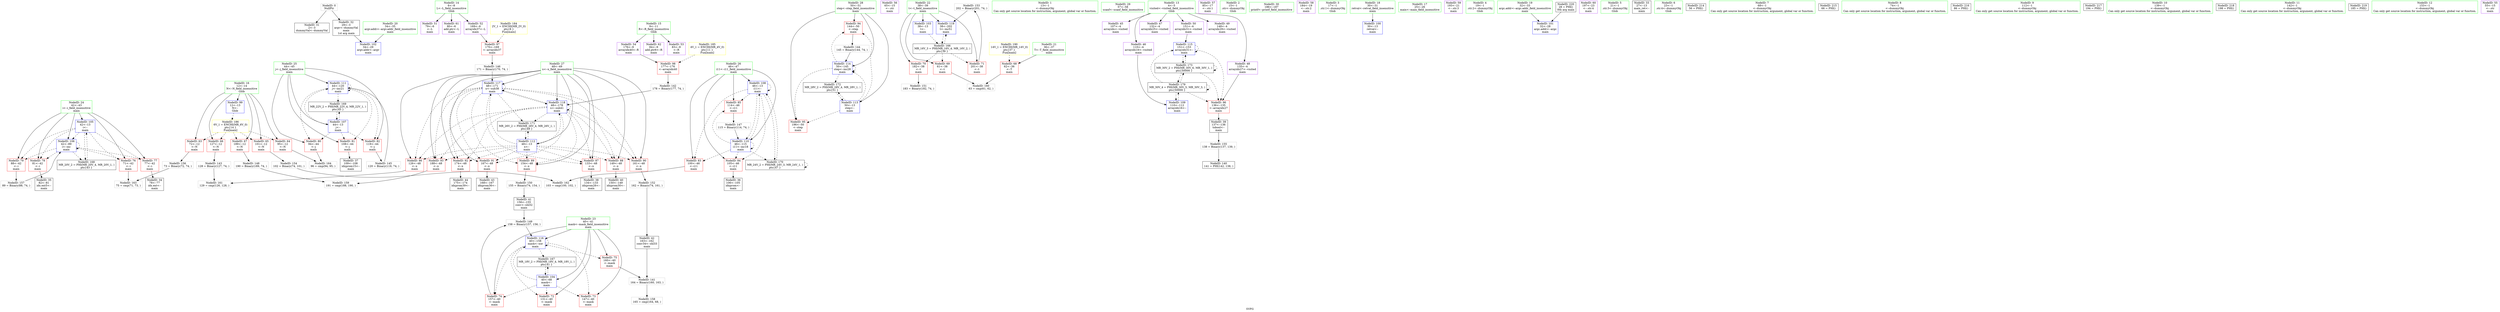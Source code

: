digraph "SVFG" {
	label="SVFG";

	Node0x55e7370e2b60 [shape=record,color=grey,label="{NodeID: 0\nNullPtr}"];
	Node0x55e7370e2b60 -> Node0x55e7370fbc60[style=solid];
	Node0x55e7370e2b60 -> Node0x55e7370fbd60[style=solid];
	Node0x55e7370fcb30 [shape=record,color=red,label="{NodeID: 97\n170\<--169\n\<--arrayidx37\nmain\n}"];
	Node0x55e7370fcb30 -> Node0x55e737104430[style=solid];
	Node0x55e7370e2520 [shape=record,color=green,label="{NodeID: 14\n6\<--8\nL\<--L_field_insensitive\nGlob }"];
	Node0x55e7370e2520 -> Node0x55e7370fdcf0[style=solid];
	Node0x55e7370e2520 -> Node0x55e7370fddc0[style=solid];
	Node0x55e7370e2520 -> Node0x55e7370fe510[style=solid];
	Node0x55e7370fd6c0 [shape=record,color=blue,label="{NodeID: 111\n44\<--120\nj\<--inc21\nmain\n}"];
	Node0x55e7370fd6c0 -> Node0x55e7370ff480[style=dashed];
	Node0x55e7370fd6c0 -> Node0x55e7370ff550[style=dashed];
	Node0x55e7370fd6c0 -> Node0x55e7370ff620[style=dashed];
	Node0x55e7370fd6c0 -> Node0x55e7370fd6c0[style=dashed];
	Node0x55e7370fd6c0 -> Node0x55e73710c900[style=dashed];
	Node0x55e7370fb9d0 [shape=record,color=green,label="{NodeID: 28\n50\<--51\nstep\<--step_field_insensitive\nmain\n}"];
	Node0x55e7370fb9d0 -> Node0x55e7370fffe0[style=solid];
	Node0x55e7370fb9d0 -> Node0x55e7371000b0[style=solid];
	Node0x55e7370fb9d0 -> Node0x55e7370fd860[style=solid];
	Node0x55e7370fb9d0 -> Node0x55e7370fd930[style=solid];
	Node0x55e7370fc580 [shape=record,color=black,label="{NodeID: 42\n163\<--162\nconv34\<--shl33\nmain\n}"];
	Node0x55e7370fc580 -> Node0x55e737103cb0[style=solid];
	Node0x55e7370fe100 [shape=record,color=purple,label="{NodeID: 56\n65\<--15\n\<--.str\nmain\n}"];
	Node0x55e737104eb0 [shape=record,color=grey,label="{NodeID: 153\n202 = Binary(201, 74, )\n}"];
	Node0x55e737104eb0 -> Node0x55e737102460[style=solid];
	Node0x55e7370fec60 [shape=record,color=red,label="{NodeID: 70\n182\<--38\n\<--t\nmain\n}"];
	Node0x55e7370fec60 -> Node0x55e737104bb0[style=solid];
	Node0x55e73710bf00 [shape=record,color=black,label="{NodeID: 167\nMR_18V_2 = PHI(MR_18V_4, MR_18V_1, )\npts\{41 \}\n}"];
	Node0x55e73710bf00 -> Node0x55e7370fd110[style=dashed];
	Node0x55e7370ff7c0 [shape=record,color=red,label="{NodeID: 84\n105\<--46\n\<--i11\nmain\n}"];
	Node0x55e7370ff7c0 -> Node0x55e7370fc0a0[style=solid];
	Node0x55e7370e2280 [shape=record,color=green,label="{NodeID: 1\n13\<--1\n\<--dummyObj\nCan only get source location for instruction, argument, global var or function.}"];
	Node0x55e7370fcc00 [shape=record,color=red,label="{NodeID: 98\n177\<--176\n\<--arrayidx40\nmain\n}"];
	Node0x55e7370fcc00 -> Node0x55e737103e30[style=solid];
	Node0x55e7370e25f0 [shape=record,color=green,label="{NodeID: 15\n9\<--11\nR\<--R_field_insensitive\nGlob }"];
	Node0x55e7370e25f0 -> Node0x55e7370fde90[style=solid];
	Node0x55e7370e25f0 -> Node0x55e7370fdf60[style=solid];
	Node0x55e7370e25f0 -> Node0x55e7370fe5e0[style=solid];
	Node0x55e7370fd790 [shape=record,color=blue,label="{NodeID: 112\n48\<--13\nx\<--\nmain\n}"];
	Node0x55e7370fd790 -> Node0x55e7370ff960[style=dashed];
	Node0x55e7370fd790 -> Node0x55e7370ffa30[style=dashed];
	Node0x55e7370fd790 -> Node0x55e7370ffb00[style=dashed];
	Node0x55e7370fd790 -> Node0x55e7370ffbd0[style=dashed];
	Node0x55e7370fd790 -> Node0x55e7370ffca0[style=dashed];
	Node0x55e7370fd790 -> Node0x55e7370ffd70[style=dashed];
	Node0x55e7370fd790 -> Node0x55e7370ffe40[style=dashed];
	Node0x55e7370fd790 -> Node0x55e7370fff10[style=dashed];
	Node0x55e7370fd790 -> Node0x55e7371022c0[style=dashed];
	Node0x55e7370fd790 -> Node0x55e737102390[style=dashed];
	Node0x55e7370fd790 -> Node0x55e73710d300[style=dashed];
	Node0x55e7370fba60 [shape=record,color=green,label="{NodeID: 29\n57\<--58\nscanf\<--scanf_field_insensitive\n}"];
	Node0x55e7370fc650 [shape=record,color=black,label="{NodeID: 43\n168\<--167\nidxprom36\<--\nmain\n}"];
	Node0x55e736f1d780 [shape=record,color=black,label="{NodeID: 140\n141 = PHI(142, 138, )\n}"];
	Node0x55e7370fe1d0 [shape=record,color=purple,label="{NodeID: 57\n85\<--17\n\<--.str.1\nmain\n}"];
	Node0x55e737105030 [shape=record,color=grey,label="{NodeID: 154\n102 = Binary(74, 101, )\n}"];
	Node0x55e737105030 -> Node0x55e737105c30[style=solid];
	Node0x55e7370fed30 [shape=record,color=red,label="{NodeID: 71\n201\<--38\n\<--t\nmain\n}"];
	Node0x55e7370fed30 -> Node0x55e737104eb0[style=solid];
	Node0x55e73710c400 [shape=record,color=black,label="{NodeID: 168\nMR_20V_2 = PHI(MR_20V_4, MR_20V_1, )\npts\{43 \}\n}"];
	Node0x55e73710c400 -> Node0x55e7370fd1e0[style=dashed];
	Node0x55e7370ff890 [shape=record,color=red,label="{NodeID: 85\n114\<--46\n\<--i11\nmain\n}"];
	Node0x55e7370ff890 -> Node0x55e7371045b0[style=solid];
	Node0x55e7370e18d0 [shape=record,color=green,label="{NodeID: 2\n15\<--1\n.str\<--dummyObj\nGlob }"];
	Node0x55e7370fccd0 [shape=record,color=blue,label="{NodeID: 99\n12\<--13\nN\<--\nGlob }"];
	Node0x55e7370fccd0 -> Node0x55e737112000[style=dashed];
	Node0x55e7370e26f0 [shape=record,color=green,label="{NodeID: 16\n12\<--14\nN\<--N_field_insensitive\nGlob }"];
	Node0x55e7370e26f0 -> Node0x55e7370fe6b0[style=solid];
	Node0x55e7370e26f0 -> Node0x55e7370fe780[style=solid];
	Node0x55e7370e26f0 -> Node0x55e7370fe850[style=solid];
	Node0x55e7370e26f0 -> Node0x55e7370fe920[style=solid];
	Node0x55e7370e26f0 -> Node0x55e7370fe9f0[style=solid];
	Node0x55e7370e26f0 -> Node0x55e7370fccd0[style=solid];
	Node0x55e7370fd860 [shape=record,color=blue,label="{NodeID: 113\n50\<--13\nstep\<--\nmain\n}"];
	Node0x55e7370fd860 -> Node0x55e7370fffe0[style=dashed];
	Node0x55e7370fd860 -> Node0x55e7371000b0[style=dashed];
	Node0x55e7370fd860 -> Node0x55e7370fd930[style=dashed];
	Node0x55e7370fd860 -> Node0x55e73710d800[style=dashed];
	Node0x55e7370fbb60 [shape=record,color=green,label="{NodeID: 30\n186\<--187\nprintf\<--printf_field_insensitive\n}"];
	Node0x55e7370fc720 [shape=record,color=black,label="{NodeID: 44\n175\<--174\nidxprom39\<--\nmain\n}"];
	Node0x55e737103cb0 [shape=record,color=grey,label="{NodeID: 141\n164 = Binary(160, 163, )\n}"];
	Node0x55e737103cb0 -> Node0x55e737105630[style=solid];
	Node0x55e7370fe2a0 [shape=record,color=purple,label="{NodeID: 58\n184\<--19\n\<--.str.2\nmain\n}"];
	Node0x55e7371051b0 [shape=record,color=grey,label="{NodeID: 155\n138 = Binary(137, 139, )\n}"];
	Node0x55e7371051b0 -> Node0x55e736f1d780[style=solid];
	Node0x55e7370fee00 [shape=record,color=red,label="{NodeID: 72\n131\<--40\n\<--mask\nmain\n}"];
	Node0x55e73710c900 [shape=record,color=black,label="{NodeID: 169\nMR_22V_2 = PHI(MR_22V_4, MR_22V_1, )\npts\{45 \}\n}"];
	Node0x55e73710c900 -> Node0x55e7370fd380[style=dashed];
	Node0x55e7370ff960 [shape=record,color=red,label="{NodeID: 86\n126\<--48\n\<--x\nmain\n}"];
	Node0x55e7370ff960 -> Node0x55e737105ab0[style=solid];
	Node0x55e7370e1960 [shape=record,color=green,label="{NodeID: 3\n17\<--1\n.str.1\<--dummyObj\nGlob }"];
	Node0x55e7370fcdd0 [shape=record,color=blue,label="{NodeID: 100\n30\<--13\nretval\<--\nmain\n}"];
	Node0x55e7370e27f0 [shape=record,color=green,label="{NodeID: 17\n25\<--26\nmain\<--main_field_insensitive\n}"];
	Node0x55e7370fd930 [shape=record,color=blue,label="{NodeID: 114\n50\<--145\nstep\<--inc28\nmain\n}"];
	Node0x55e7370fd930 -> Node0x55e7370fffe0[style=dashed];
	Node0x55e7370fd930 -> Node0x55e7371000b0[style=dashed];
	Node0x55e7370fd930 -> Node0x55e7370fd930[style=dashed];
	Node0x55e7370fd930 -> Node0x55e73710d800[style=dashed];
	Node0x55e7370fbc60 [shape=record,color=black,label="{NodeID: 31\n2\<--3\ndummyVal\<--dummyVal\n}"];
	Node0x55e7370fc7f0 [shape=record,color=purple,label="{NodeID: 45\n107\<--4\narrayidx\<--visited\nmain\n}"];
	Node0x55e737103e30 [shape=record,color=grey,label="{NodeID: 142\n178 = Binary(177, 74, )\n}"];
	Node0x55e737103e30 -> Node0x55e737102390[style=solid];
	Node0x55e7370fe370 [shape=record,color=purple,label="{NodeID: 59\n193\<--21\n\<--.str.3\nmain\n}"];
	Node0x55e737105330 [shape=record,color=grey,label="{NodeID: 156\n73 = Binary(72, 74, )\n}"];
	Node0x55e737105330 -> Node0x55e737105db0[style=solid];
	Node0x55e7370feed0 [shape=record,color=red,label="{NodeID: 73\n147\<--40\n\<--mask\nmain\n}"];
	Node0x55e73710ce00 [shape=record,color=black,label="{NodeID: 170\nMR_24V_2 = PHI(MR_24V_3, MR_24V_1, )\npts\{47 \}\n}"];
	Node0x55e73710ce00 -> Node0x55e7370fd450[style=dashed];
	Node0x55e73710ce00 -> Node0x55e73710ce00[style=dashed];
	Node0x55e7370ffa30 [shape=record,color=red,label="{NodeID: 87\n133\<--48\n\<--x\nmain\n}"];
	Node0x55e7370ffa30 -> Node0x55e7370fc240[style=solid];
	Node0x55e7370fb0b0 [shape=record,color=green,label="{NodeID: 4\n19\<--1\n.str.2\<--dummyObj\nGlob }"];
	Node0x55e737111400 [shape=record,color=yellow,style=double,label="{NodeID: 184\n2V_1 = ENCHI(MR_2V_0)\npts\{8 \}\nFun[main]}"];
	Node0x55e737111400 -> Node0x55e7370fcb30[style=dashed];
	Node0x55e7370fcea0 [shape=record,color=blue,label="{NodeID: 101\n32\<--28\nargc.addr\<--argc\nmain\n}"];
	Node0x55e7370e28f0 [shape=record,color=green,label="{NodeID: 18\n30\<--31\nretval\<--retval_field_insensitive\nmain\n}"];
	Node0x55e7370e28f0 -> Node0x55e7370fcdd0[style=solid];
	Node0x55e7371021a0 [shape=record,color=blue,label="{NodeID: 115\n151\<--153\narrayidx31\<--\nmain\n}"];
	Node0x55e7371021a0 -> Node0x55e7370fca60[style=dashed];
	Node0x55e7371021a0 -> Node0x55e7371021a0[style=dashed];
	Node0x55e7371021a0 -> Node0x55e73710dd00[style=dashed];
	Node0x55e7370fbd60 [shape=record,color=black,label="{NodeID: 32\n29\<--3\nargv\<--dummyVal\nmain\n1st arg main }"];
	Node0x55e7370fbd60 -> Node0x55e7370fcf70[style=solid];
	Node0x55e7370fc8c0 [shape=record,color=purple,label="{NodeID: 46\n110\<--4\narrayidx16\<--visited\nmain\n}"];
	Node0x55e7370fc8c0 -> Node0x55e7370fd520[style=solid];
	Node0x55e737103fb0 [shape=record,color=grey,label="{NodeID: 143\n128 = Binary(127, 74, )\n}"];
	Node0x55e737103fb0 -> Node0x55e737105ab0[style=solid];
	Node0x55e7370fe440 [shape=record,color=purple,label="{NodeID: 60\n197\<--23\n\<--.str.4\nmain\n}"];
	Node0x55e7371054b0 [shape=record,color=grey,label="{NodeID: 157\n89 = Binary(88, 74, )\n}"];
	Node0x55e7371054b0 -> Node0x55e7370fd2b0[style=solid];
	Node0x55e7370fefa0 [shape=record,color=red,label="{NodeID: 74\n157\<--40\n\<--mask\nmain\n}"];
	Node0x55e7370fefa0 -> Node0x55e7371048b0[style=solid];
	Node0x55e73710d300 [shape=record,color=black,label="{NodeID: 171\nMR_26V_2 = PHI(MR_26V_4, MR_26V_1, )\npts\{49 \}\n}"];
	Node0x55e73710d300 -> Node0x55e7370fd790[style=dashed];
	Node0x55e7370ffb00 [shape=record,color=red,label="{NodeID: 88\n149\<--48\n\<--x\nmain\n}"];
	Node0x55e7370ffb00 -> Node0x55e7370fc3e0[style=solid];
	Node0x55e7370fb140 [shape=record,color=green,label="{NodeID: 5\n21\<--1\n.str.3\<--dummyObj\nGlob }"];
	Node0x55e737111f20 [shape=record,color=yellow,style=double,label="{NodeID: 185\n4V_1 = ENCHI(MR_4V_0)\npts\{11 \}\nFun[main]}"];
	Node0x55e737111f20 -> Node0x55e7370fcc00[style=dashed];
	Node0x55e7370fcf70 [shape=record,color=blue,label="{NodeID: 102\n34\<--29\nargv.addr\<--argv\nmain\n}"];
	Node0x55e7370e29c0 [shape=record,color=green,label="{NodeID: 19\n32\<--33\nargc.addr\<--argc.addr_field_insensitive\nmain\n}"];
	Node0x55e7370e29c0 -> Node0x55e7370fcea0[style=solid];
	Node0x55e737102230 [shape=record,color=blue,label="{NodeID: 116\n40\<--158\nmask\<--xor\nmain\n}"];
	Node0x55e737102230 -> Node0x55e7370fee00[style=dashed];
	Node0x55e737102230 -> Node0x55e7370feed0[style=dashed];
	Node0x55e737102230 -> Node0x55e7370fefa0[style=dashed];
	Node0x55e737102230 -> Node0x55e7370ff070[style=dashed];
	Node0x55e737102230 -> Node0x55e737102230[style=dashed];
	Node0x55e737102230 -> Node0x55e73710bf00[style=dashed];
	Node0x55e7370fbe30 [shape=record,color=black,label="{NodeID: 33\n27\<--13\nmain_ret\<--\nmain\n}"];
	Node0x55e7370fc990 [shape=record,color=purple,label="{NodeID: 47\n132\<--4\narrayidx25\<--visited\nmain\n}"];
	Node0x55e737104130 [shape=record,color=grey,label="{NodeID: 144\n145 = Binary(144, 74, )\n}"];
	Node0x55e737104130 -> Node0x55e7370fd930[style=solid];
	Node0x55e7370fe510 [shape=record,color=purple,label="{NodeID: 61\n80\<--6\nadd.ptr\<--L\nmain\n}"];
	Node0x55e737105630 [shape=record,color=grey,label="{NodeID: 158\n165 = cmp(164, 68, )\n}"];
	Node0x55e7370ff070 [shape=record,color=red,label="{NodeID: 75\n160\<--40\n\<--mask\nmain\n}"];
	Node0x55e7370ff070 -> Node0x55e737103cb0[style=solid];
	Node0x55e73710d800 [shape=record,color=black,label="{NodeID: 172\nMR_28V_2 = PHI(MR_28V_4, MR_28V_1, )\npts\{51 \}\n}"];
	Node0x55e73710d800 -> Node0x55e7370fd860[style=dashed];
	Node0x55e7370ffbd0 [shape=record,color=red,label="{NodeID: 89\n154\<--48\n\<--x\nmain\n}"];
	Node0x55e7370ffbd0 -> Node0x55e737104a30[style=solid];
	Node0x55e7370e2370 [shape=record,color=green,label="{NodeID: 6\n23\<--1\n.str.4\<--dummyObj\nGlob }"];
	Node0x55e737112000 [shape=record,color=yellow,style=double,label="{NodeID: 186\n6V_1 = ENCHI(MR_6V_0)\npts\{14 \}\nFun[main]}"];
	Node0x55e737112000 -> Node0x55e7370fe6b0[style=dashed];
	Node0x55e737112000 -> Node0x55e7370fe780[style=dashed];
	Node0x55e737112000 -> Node0x55e7370fe850[style=dashed];
	Node0x55e737112000 -> Node0x55e7370fe920[style=dashed];
	Node0x55e737112000 -> Node0x55e7370fe9f0[style=dashed];
	Node0x55e7370fd040 [shape=record,color=blue,label="{NodeID: 103\n38\<--13\nt\<--\nmain\n}"];
	Node0x55e7370fd040 -> Node0x55e73710ba00[style=dashed];
	Node0x55e7370e2d00 [shape=record,color=green,label="{NodeID: 20\n34\<--35\nargv.addr\<--argv.addr_field_insensitive\nmain\n}"];
	Node0x55e7370e2d00 -> Node0x55e7370fcf70[style=solid];
	Node0x55e7371022c0 [shape=record,color=blue,label="{NodeID: 117\n48\<--171\nx\<--sub38\nmain\n}"];
	Node0x55e7371022c0 -> Node0x55e7370ff960[style=dashed];
	Node0x55e7371022c0 -> Node0x55e7370ffa30[style=dashed];
	Node0x55e7371022c0 -> Node0x55e7370ffb00[style=dashed];
	Node0x55e7371022c0 -> Node0x55e7370ffbd0[style=dashed];
	Node0x55e7371022c0 -> Node0x55e7370ffca0[style=dashed];
	Node0x55e7371022c0 -> Node0x55e7370ffd70[style=dashed];
	Node0x55e7371022c0 -> Node0x55e7370ffe40[style=dashed];
	Node0x55e7371022c0 -> Node0x55e7370fff10[style=dashed];
	Node0x55e7371022c0 -> Node0x55e7371022c0[style=dashed];
	Node0x55e7371022c0 -> Node0x55e737102390[style=dashed];
	Node0x55e7371022c0 -> Node0x55e73710d300[style=dashed];
	Node0x55e7370fbf00 [shape=record,color=black,label="{NodeID: 34\n78\<--77\nidx.ext\<--\nmain\n}"];
	Node0x55e73711dc00 [shape=record,color=black,label="{NodeID: 214\n56 = PHI()\n}"];
	Node0x55e7370fda80 [shape=record,color=purple,label="{NodeID: 48\n135\<--4\narrayidx27\<--visited\nmain\n}"];
	Node0x55e7370fda80 -> Node0x55e7370fca60[style=solid];
	Node0x55e7371042b0 [shape=record,color=grey,label="{NodeID: 145\n120 = Binary(119, 74, )\n}"];
	Node0x55e7371042b0 -> Node0x55e7370fd6c0[style=solid];
	Node0x55e7370fe5e0 [shape=record,color=purple,label="{NodeID: 62\n84\<--9\nadd.ptr6\<--R\nmain\n}"];
	Node0x55e7371057b0 [shape=record,color=grey,label="{NodeID: 159\n191 = cmp(188, 190, )\n}"];
	Node0x55e7370ff140 [shape=record,color=red,label="{NodeID: 76\n71\<--42\n\<--i\nmain\n}"];
	Node0x55e7370ff140 -> Node0x55e737105db0[style=solid];
	Node0x55e73710dd00 [shape=record,color=black,label="{NodeID: 173\nMR_30V_2 = PHI(MR_30V_6, MR_30V_1, )\npts\{50000 \}\n}"];
	Node0x55e73710dd00 -> Node0x55e7370fca60[style=dashed];
	Node0x55e73710dd00 -> Node0x55e7371021a0[style=dashed];
	Node0x55e73710dd00 -> Node0x55e73710dd00[style=dashed];
	Node0x55e73710dd00 -> Node0x55e73710fb00[style=dashed];
	Node0x55e7370ffca0 [shape=record,color=red,label="{NodeID: 90\n161\<--48\n\<--x\nmain\n}"];
	Node0x55e7370ffca0 -> Node0x55e737104d30[style=solid];
	Node0x55e7370e2400 [shape=record,color=green,label="{NodeID: 7\n68\<--1\n\<--dummyObj\nCan only get source location for instruction, argument, global var or function.}"];
	Node0x55e7370fd110 [shape=record,color=blue,label="{NodeID: 104\n40\<--68\nmask\<--\nmain\n}"];
	Node0x55e7370fd110 -> Node0x55e7370fee00[style=dashed];
	Node0x55e7370fd110 -> Node0x55e7370feed0[style=dashed];
	Node0x55e7370fd110 -> Node0x55e7370fefa0[style=dashed];
	Node0x55e7370fd110 -> Node0x55e737102230[style=dashed];
	Node0x55e7370fd110 -> Node0x55e73710bf00[style=dashed];
	Node0x55e7370e2dd0 [shape=record,color=green,label="{NodeID: 21\n36\<--37\nT\<--T_field_insensitive\nmain\n}"];
	Node0x55e7370e2dd0 -> Node0x55e7370feac0[style=solid];
	Node0x55e737102390 [shape=record,color=blue,label="{NodeID: 118\n48\<--178\nx\<--sub41\nmain\n}"];
	Node0x55e737102390 -> Node0x55e7370ff960[style=dashed];
	Node0x55e737102390 -> Node0x55e7370ffa30[style=dashed];
	Node0x55e737102390 -> Node0x55e7370ffb00[style=dashed];
	Node0x55e737102390 -> Node0x55e7370ffbd0[style=dashed];
	Node0x55e737102390 -> Node0x55e7370ffca0[style=dashed];
	Node0x55e737102390 -> Node0x55e7370ffd70[style=dashed];
	Node0x55e737102390 -> Node0x55e7370ffe40[style=dashed];
	Node0x55e737102390 -> Node0x55e7370fff10[style=dashed];
	Node0x55e737102390 -> Node0x55e7371022c0[style=dashed];
	Node0x55e737102390 -> Node0x55e737102390[style=dashed];
	Node0x55e737102390 -> Node0x55e73710d300[style=dashed];
	Node0x55e7370fbfd0 [shape=record,color=black,label="{NodeID: 35\n82\<--81\nidx.ext5\<--\nmain\n}"];
	Node0x55e73711dd00 [shape=record,color=black,label="{NodeID: 215\n66 = PHI()\n}"];
	Node0x55e7370fdb50 [shape=record,color=purple,label="{NodeID: 49\n148\<--4\narrayidx29\<--visited\nmain\n}"];
	Node0x55e737104430 [shape=record,color=grey,label="{NodeID: 146\n171 = Binary(170, 74, )\n}"];
	Node0x55e737104430 -> Node0x55e7371022c0[style=solid];
	Node0x55e7370fe6b0 [shape=record,color=red,label="{NodeID: 63\n72\<--12\n\<--N\nmain\n}"];
	Node0x55e7370fe6b0 -> Node0x55e737105330[style=solid];
	Node0x55e737105930 [shape=record,color=grey,label="{NodeID: 160\n63 = cmp(61, 62, )\n}"];
	Node0x55e7370ff210 [shape=record,color=red,label="{NodeID: 77\n77\<--42\n\<--i\nmain\n}"];
	Node0x55e7370ff210 -> Node0x55e7370fbf00[style=solid];
	Node0x55e7370ffd70 [shape=record,color=red,label="{NodeID: 91\n167\<--48\n\<--x\nmain\n}"];
	Node0x55e7370ffd70 -> Node0x55e7370fc650[style=solid];
	Node0x55e7370fb3f0 [shape=record,color=green,label="{NodeID: 8\n74\<--1\n\<--dummyObj\nCan only get source location for instruction, argument, global var or function.}"];
	Node0x55e7370fd1e0 [shape=record,color=blue,label="{NodeID: 105\n42\<--13\ni\<--\nmain\n}"];
	Node0x55e7370fd1e0 -> Node0x55e7370ff140[style=dashed];
	Node0x55e7370fd1e0 -> Node0x55e7370ff210[style=dashed];
	Node0x55e7370fd1e0 -> Node0x55e7370ff2e0[style=dashed];
	Node0x55e7370fd1e0 -> Node0x55e7370ff3b0[style=dashed];
	Node0x55e7370fd1e0 -> Node0x55e7370fd2b0[style=dashed];
	Node0x55e7370fd1e0 -> Node0x55e73710c400[style=dashed];
	Node0x55e7370e2ea0 [shape=record,color=green,label="{NodeID: 22\n38\<--39\nt\<--t_field_insensitive\nmain\n}"];
	Node0x55e7370e2ea0 -> Node0x55e7370feb90[style=solid];
	Node0x55e7370e2ea0 -> Node0x55e7370fec60[style=solid];
	Node0x55e7370e2ea0 -> Node0x55e7370fed30[style=solid];
	Node0x55e7370e2ea0 -> Node0x55e7370fd040[style=solid];
	Node0x55e7370e2ea0 -> Node0x55e737102460[style=solid];
	Node0x55e737102460 [shape=record,color=blue,label="{NodeID: 119\n38\<--202\nt\<--inc51\nmain\n}"];
	Node0x55e737102460 -> Node0x55e73710ba00[style=dashed];
	Node0x55e7370fc0a0 [shape=record,color=black,label="{NodeID: 36\n106\<--105\nidxprom\<--\nmain\n}"];
	Node0x55e73711de00 [shape=record,color=black,label="{NodeID: 216\n86 = PHI()\n}"];
	Node0x55e7370fdc20 [shape=record,color=purple,label="{NodeID: 50\n151\<--4\narrayidx31\<--visited\nmain\n}"];
	Node0x55e7370fdc20 -> Node0x55e7371021a0[style=solid];
	Node0x55e7371045b0 [shape=record,color=grey,label="{NodeID: 147\n115 = Binary(114, 74, )\n}"];
	Node0x55e7371045b0 -> Node0x55e7370fd5f0[style=solid];
	Node0x55e7370fe780 [shape=record,color=red,label="{NodeID: 64\n95\<--12\n\<--N\nmain\n}"];
	Node0x55e7370fe780 -> Node0x55e737105f30[style=solid];
	Node0x55e737105ab0 [shape=record,color=grey,label="{NodeID: 161\n129 = cmp(126, 128, )\n}"];
	Node0x55e7370ff2e0 [shape=record,color=red,label="{NodeID: 78\n81\<--42\n\<--i\nmain\n}"];
	Node0x55e7370ff2e0 -> Node0x55e7370fbfd0[style=solid];
	Node0x55e7370ffe40 [shape=record,color=red,label="{NodeID: 92\n174\<--48\n\<--x\nmain\n}"];
	Node0x55e7370ffe40 -> Node0x55e7370fc720[style=solid];
	Node0x55e7370fb480 [shape=record,color=green,label="{NodeID: 9\n112\<--1\n\<--dummyObj\nCan only get source location for instruction, argument, global var or function.}"];
	Node0x55e7370fd2b0 [shape=record,color=blue,label="{NodeID: 106\n42\<--89\ni\<--inc\nmain\n}"];
	Node0x55e7370fd2b0 -> Node0x55e7370ff140[style=dashed];
	Node0x55e7370fd2b0 -> Node0x55e7370ff210[style=dashed];
	Node0x55e7370fd2b0 -> Node0x55e7370ff2e0[style=dashed];
	Node0x55e7370fd2b0 -> Node0x55e7370ff3b0[style=dashed];
	Node0x55e7370fd2b0 -> Node0x55e7370fd2b0[style=dashed];
	Node0x55e7370fd2b0 -> Node0x55e73710c400[style=dashed];
	Node0x55e7370e2f70 [shape=record,color=green,label="{NodeID: 23\n40\<--41\nmask\<--mask_field_insensitive\nmain\n}"];
	Node0x55e7370e2f70 -> Node0x55e7370fee00[style=solid];
	Node0x55e7370e2f70 -> Node0x55e7370feed0[style=solid];
	Node0x55e7370e2f70 -> Node0x55e7370fefa0[style=solid];
	Node0x55e7370e2f70 -> Node0x55e7370ff070[style=solid];
	Node0x55e7370e2f70 -> Node0x55e7370fd110[style=solid];
	Node0x55e7370e2f70 -> Node0x55e737102230[style=solid];
	Node0x55e7370fc170 [shape=record,color=black,label="{NodeID: 37\n109\<--108\nidxprom15\<--\nmain\n}"];
	Node0x55e73711df00 [shape=record,color=black,label="{NodeID: 217\n194 = PHI()\n}"];
	Node0x55e7370fdcf0 [shape=record,color=purple,label="{NodeID: 51\n79\<--6\n\<--L\nmain\n}"];
	Node0x55e737104730 [shape=record,color=grey,label="{NodeID: 148\n190 = Binary(189, 74, )\n}"];
	Node0x55e737104730 -> Node0x55e7371057b0[style=solid];
	Node0x55e7370fe850 [shape=record,color=red,label="{NodeID: 65\n101\<--12\n\<--N\nmain\n}"];
	Node0x55e7370fe850 -> Node0x55e737105030[style=solid];
	Node0x55e737105c30 [shape=record,color=grey,label="{NodeID: 162\n103 = cmp(100, 102, )\n}"];
	Node0x55e7370ff3b0 [shape=record,color=red,label="{NodeID: 79\n88\<--42\n\<--i\nmain\n}"];
	Node0x55e7370ff3b0 -> Node0x55e7371054b0[style=solid];
	Node0x55e7370fff10 [shape=record,color=red,label="{NodeID: 93\n188\<--48\n\<--x\nmain\n}"];
	Node0x55e7370fff10 -> Node0x55e7371057b0[style=solid];
	Node0x55e7370fb550 [shape=record,color=green,label="{NodeID: 10\n139\<--1\n\<--dummyObj\nCan only get source location for instruction, argument, global var or function.}"];
	Node0x55e737112380 [shape=record,color=yellow,style=double,label="{NodeID: 190\n14V_1 = ENCHI(MR_14V_0)\npts\{37 \}\nFun[main]}"];
	Node0x55e737112380 -> Node0x55e7370feac0[style=dashed];
	Node0x55e7370fd380 [shape=record,color=blue,label="{NodeID: 107\n44\<--13\nj\<--\nmain\n}"];
	Node0x55e7370fd380 -> Node0x55e7370ff480[style=dashed];
	Node0x55e7370fd380 -> Node0x55e7370ff550[style=dashed];
	Node0x55e7370fd380 -> Node0x55e7370ff620[style=dashed];
	Node0x55e7370fd380 -> Node0x55e7370fd6c0[style=dashed];
	Node0x55e7370fd380 -> Node0x55e73710c900[style=dashed];
	Node0x55e7370e3040 [shape=record,color=green,label="{NodeID: 24\n42\<--43\ni\<--i_field_insensitive\nmain\n}"];
	Node0x55e7370e3040 -> Node0x55e7370ff140[style=solid];
	Node0x55e7370e3040 -> Node0x55e7370ff210[style=solid];
	Node0x55e7370e3040 -> Node0x55e7370ff2e0[style=solid];
	Node0x55e7370e3040 -> Node0x55e7370ff3b0[style=solid];
	Node0x55e7370e3040 -> Node0x55e7370fd1e0[style=solid];
	Node0x55e7370e3040 -> Node0x55e7370fd2b0[style=solid];
	Node0x55e7370fc240 [shape=record,color=black,label="{NodeID: 38\n134\<--133\nidxprom26\<--\nmain\n}"];
	Node0x55e73711e3e0 [shape=record,color=black,label="{NodeID: 218\n198 = PHI()\n}"];
	Node0x55e7370fddc0 [shape=record,color=purple,label="{NodeID: 52\n169\<--6\narrayidx37\<--L\nmain\n}"];
	Node0x55e7370fddc0 -> Node0x55e7370fcb30[style=solid];
	Node0x55e7371048b0 [shape=record,color=grey,label="{NodeID: 149\n158 = Binary(157, 156, )\n}"];
	Node0x55e7371048b0 -> Node0x55e737102230[style=solid];
	Node0x55e7370fe920 [shape=record,color=red,label="{NodeID: 66\n127\<--12\n\<--N\nmain\n}"];
	Node0x55e7370fe920 -> Node0x55e737103fb0[style=solid];
	Node0x55e737105db0 [shape=record,color=grey,label="{NodeID: 163\n75 = cmp(71, 73, )\n}"];
	Node0x55e7370ff480 [shape=record,color=red,label="{NodeID: 80\n94\<--44\n\<--j\nmain\n}"];
	Node0x55e7370ff480 -> Node0x55e737105f30[style=solid];
	Node0x55e7370fffe0 [shape=record,color=red,label="{NodeID: 94\n144\<--50\n\<--step\nmain\n}"];
	Node0x55e7370fffe0 -> Node0x55e737104130[style=solid];
	Node0x55e7370e1a50 [shape=record,color=green,label="{NodeID: 11\n142\<--1\n\<--dummyObj\nCan only get source location for instruction, argument, global var or function.}"];
	Node0x55e7370fd450 [shape=record,color=blue,label="{NodeID: 108\n46\<--13\ni11\<--\nmain\n}"];
	Node0x55e7370fd450 -> Node0x55e7370ff6f0[style=dashed];
	Node0x55e7370fd450 -> Node0x55e7370ff7c0[style=dashed];
	Node0x55e7370fd450 -> Node0x55e7370ff890[style=dashed];
	Node0x55e7370fd450 -> Node0x55e7370fd450[style=dashed];
	Node0x55e7370fd450 -> Node0x55e7370fd5f0[style=dashed];
	Node0x55e7370fd450 -> Node0x55e73710ce00[style=dashed];
	Node0x55e7370e3110 [shape=record,color=green,label="{NodeID: 25\n44\<--45\nj\<--j_field_insensitive\nmain\n}"];
	Node0x55e7370e3110 -> Node0x55e7370ff480[style=solid];
	Node0x55e7370e3110 -> Node0x55e7370ff550[style=solid];
	Node0x55e7370e3110 -> Node0x55e7370ff620[style=solid];
	Node0x55e7370e3110 -> Node0x55e7370fd380[style=solid];
	Node0x55e7370e3110 -> Node0x55e7370fd6c0[style=solid];
	Node0x55e7370fc310 [shape=record,color=black,label="{NodeID: 39\n137\<--136\ntobool\<--\nmain\n}"];
	Node0x55e7370fc310 -> Node0x55e7371051b0[style=solid];
	Node0x55e73711e4e0 [shape=record,color=black,label="{NodeID: 219\n185 = PHI()\n}"];
	Node0x55e7370fde90 [shape=record,color=purple,label="{NodeID: 53\n83\<--9\n\<--R\nmain\n}"];
	Node0x55e737104a30 [shape=record,color=grey,label="{NodeID: 150\n155 = Binary(74, 154, )\n}"];
	Node0x55e737104a30 -> Node0x55e7370fc4b0[style=solid];
	Node0x55e7370fe9f0 [shape=record,color=red,label="{NodeID: 67\n189\<--12\n\<--N\nmain\n}"];
	Node0x55e7370fe9f0 -> Node0x55e737104730[style=solid];
	Node0x55e737105f30 [shape=record,color=grey,label="{NodeID: 164\n96 = cmp(94, 95, )\n}"];
	Node0x55e7370ff550 [shape=record,color=red,label="{NodeID: 81\n108\<--44\n\<--j\nmain\n}"];
	Node0x55e7370ff550 -> Node0x55e7370fc170[style=solid];
	Node0x55e7371000b0 [shape=record,color=red,label="{NodeID: 95\n196\<--50\n\<--step\nmain\n}"];
	Node0x55e7370e1b20 [shape=record,color=green,label="{NodeID: 12\n153\<--1\n\<--dummyObj\nCan only get source location for instruction, argument, global var or function.}"];
	Node0x55e7370fd520 [shape=record,color=blue,label="{NodeID: 109\n110\<--112\narrayidx16\<--\nmain\n}"];
	Node0x55e7370fd520 -> Node0x55e73710fb00[style=dashed];
	Node0x55e7370e31e0 [shape=record,color=green,label="{NodeID: 26\n46\<--47\ni11\<--i11_field_insensitive\nmain\n}"];
	Node0x55e7370e31e0 -> Node0x55e7370ff6f0[style=solid];
	Node0x55e7370e31e0 -> Node0x55e7370ff7c0[style=solid];
	Node0x55e7370e31e0 -> Node0x55e7370ff890[style=solid];
	Node0x55e7370e31e0 -> Node0x55e7370fd450[style=solid];
	Node0x55e7370e31e0 -> Node0x55e7370fd5f0[style=solid];
	Node0x55e7370fc3e0 [shape=record,color=black,label="{NodeID: 40\n150\<--149\nidxprom30\<--\nmain\n}"];
	Node0x55e73711e5e0 [shape=record,color=black,label="{NodeID: 220\n28 = PHI()\n0th arg main }"];
	Node0x55e73711e5e0 -> Node0x55e7370fcea0[style=solid];
	Node0x55e7370fdf60 [shape=record,color=purple,label="{NodeID: 54\n176\<--9\narrayidx40\<--R\nmain\n}"];
	Node0x55e7370fdf60 -> Node0x55e7370fcc00[style=solid];
	Node0x55e737104bb0 [shape=record,color=grey,label="{NodeID: 151\n183 = Binary(182, 74, )\n}"];
	Node0x55e7370feac0 [shape=record,color=red,label="{NodeID: 68\n62\<--36\n\<--T\nmain\n}"];
	Node0x55e7370feac0 -> Node0x55e737105930[style=solid];
	Node0x55e7370ff620 [shape=record,color=red,label="{NodeID: 82\n119\<--44\n\<--j\nmain\n}"];
	Node0x55e7370ff620 -> Node0x55e7371042b0[style=solid];
	Node0x55e73710fb00 [shape=record,color=black,label="{NodeID: 179\nMR_30V_4 = PHI(MR_30V_5, MR_30V_3, )\npts\{50000 \}\n}"];
	Node0x55e73710fb00 -> Node0x55e7370fca60[style=dashed];
	Node0x55e73710fb00 -> Node0x55e7370fd520[style=dashed];
	Node0x55e73710fb00 -> Node0x55e7371021a0[style=dashed];
	Node0x55e73710fb00 -> Node0x55e73710dd00[style=dashed];
	Node0x55e73710fb00 -> Node0x55e73710fb00[style=dashed];
	Node0x55e7370fca60 [shape=record,color=red,label="{NodeID: 96\n136\<--135\n\<--arrayidx27\nmain\n}"];
	Node0x55e7370fca60 -> Node0x55e7370fc310[style=solid];
	Node0x55e7370e1bf0 [shape=record,color=green,label="{NodeID: 13\n4\<--5\nvisited\<--visited_field_insensitive\nGlob }"];
	Node0x55e7370e1bf0 -> Node0x55e7370fc7f0[style=solid];
	Node0x55e7370e1bf0 -> Node0x55e7370fc8c0[style=solid];
	Node0x55e7370e1bf0 -> Node0x55e7370fc990[style=solid];
	Node0x55e7370e1bf0 -> Node0x55e7370fda80[style=solid];
	Node0x55e7370e1bf0 -> Node0x55e7370fdb50[style=solid];
	Node0x55e7370e1bf0 -> Node0x55e7370fdc20[style=solid];
	Node0x55e7370fd5f0 [shape=record,color=blue,label="{NodeID: 110\n46\<--115\ni11\<--inc18\nmain\n}"];
	Node0x55e7370fd5f0 -> Node0x55e7370ff6f0[style=dashed];
	Node0x55e7370fd5f0 -> Node0x55e7370ff7c0[style=dashed];
	Node0x55e7370fd5f0 -> Node0x55e7370ff890[style=dashed];
	Node0x55e7370fd5f0 -> Node0x55e7370fd450[style=dashed];
	Node0x55e7370fd5f0 -> Node0x55e7370fd5f0[style=dashed];
	Node0x55e7370fd5f0 -> Node0x55e73710ce00[style=dashed];
	Node0x55e7370e32b0 [shape=record,color=green,label="{NodeID: 27\n48\<--49\nx\<--x_field_insensitive\nmain\n}"];
	Node0x55e7370e32b0 -> Node0x55e7370ff960[style=solid];
	Node0x55e7370e32b0 -> Node0x55e7370ffa30[style=solid];
	Node0x55e7370e32b0 -> Node0x55e7370ffb00[style=solid];
	Node0x55e7370e32b0 -> Node0x55e7370ffbd0[style=solid];
	Node0x55e7370e32b0 -> Node0x55e7370ffca0[style=solid];
	Node0x55e7370e32b0 -> Node0x55e7370ffd70[style=solid];
	Node0x55e7370e32b0 -> Node0x55e7370ffe40[style=solid];
	Node0x55e7370e32b0 -> Node0x55e7370fff10[style=solid];
	Node0x55e7370e32b0 -> Node0x55e7370fd790[style=solid];
	Node0x55e7370e32b0 -> Node0x55e7371022c0[style=solid];
	Node0x55e7370e32b0 -> Node0x55e737102390[style=solid];
	Node0x55e7370fc4b0 [shape=record,color=black,label="{NodeID: 41\n156\<--155\nconv\<--shl32\nmain\n}"];
	Node0x55e7370fc4b0 -> Node0x55e7371048b0[style=solid];
	Node0x55e7370fe030 [shape=record,color=purple,label="{NodeID: 55\n55\<--15\n\<--.str\nmain\n}"];
	Node0x55e737104d30 [shape=record,color=grey,label="{NodeID: 152\n162 = Binary(74, 161, )\n}"];
	Node0x55e737104d30 -> Node0x55e7370fc580[style=solid];
	Node0x55e7370feb90 [shape=record,color=red,label="{NodeID: 69\n61\<--38\n\<--t\nmain\n}"];
	Node0x55e7370feb90 -> Node0x55e737105930[style=solid];
	Node0x55e73710ba00 [shape=record,color=black,label="{NodeID: 166\nMR_16V_3 = PHI(MR_16V_4, MR_16V_2, )\npts\{39 \}\n}"];
	Node0x55e73710ba00 -> Node0x55e7370feb90[style=dashed];
	Node0x55e73710ba00 -> Node0x55e7370fec60[style=dashed];
	Node0x55e73710ba00 -> Node0x55e7370fed30[style=dashed];
	Node0x55e73710ba00 -> Node0x55e737102460[style=dashed];
	Node0x55e7370ff6f0 [shape=record,color=red,label="{NodeID: 83\n100\<--46\n\<--i11\nmain\n}"];
	Node0x55e7370ff6f0 -> Node0x55e737105c30[style=solid];
}
